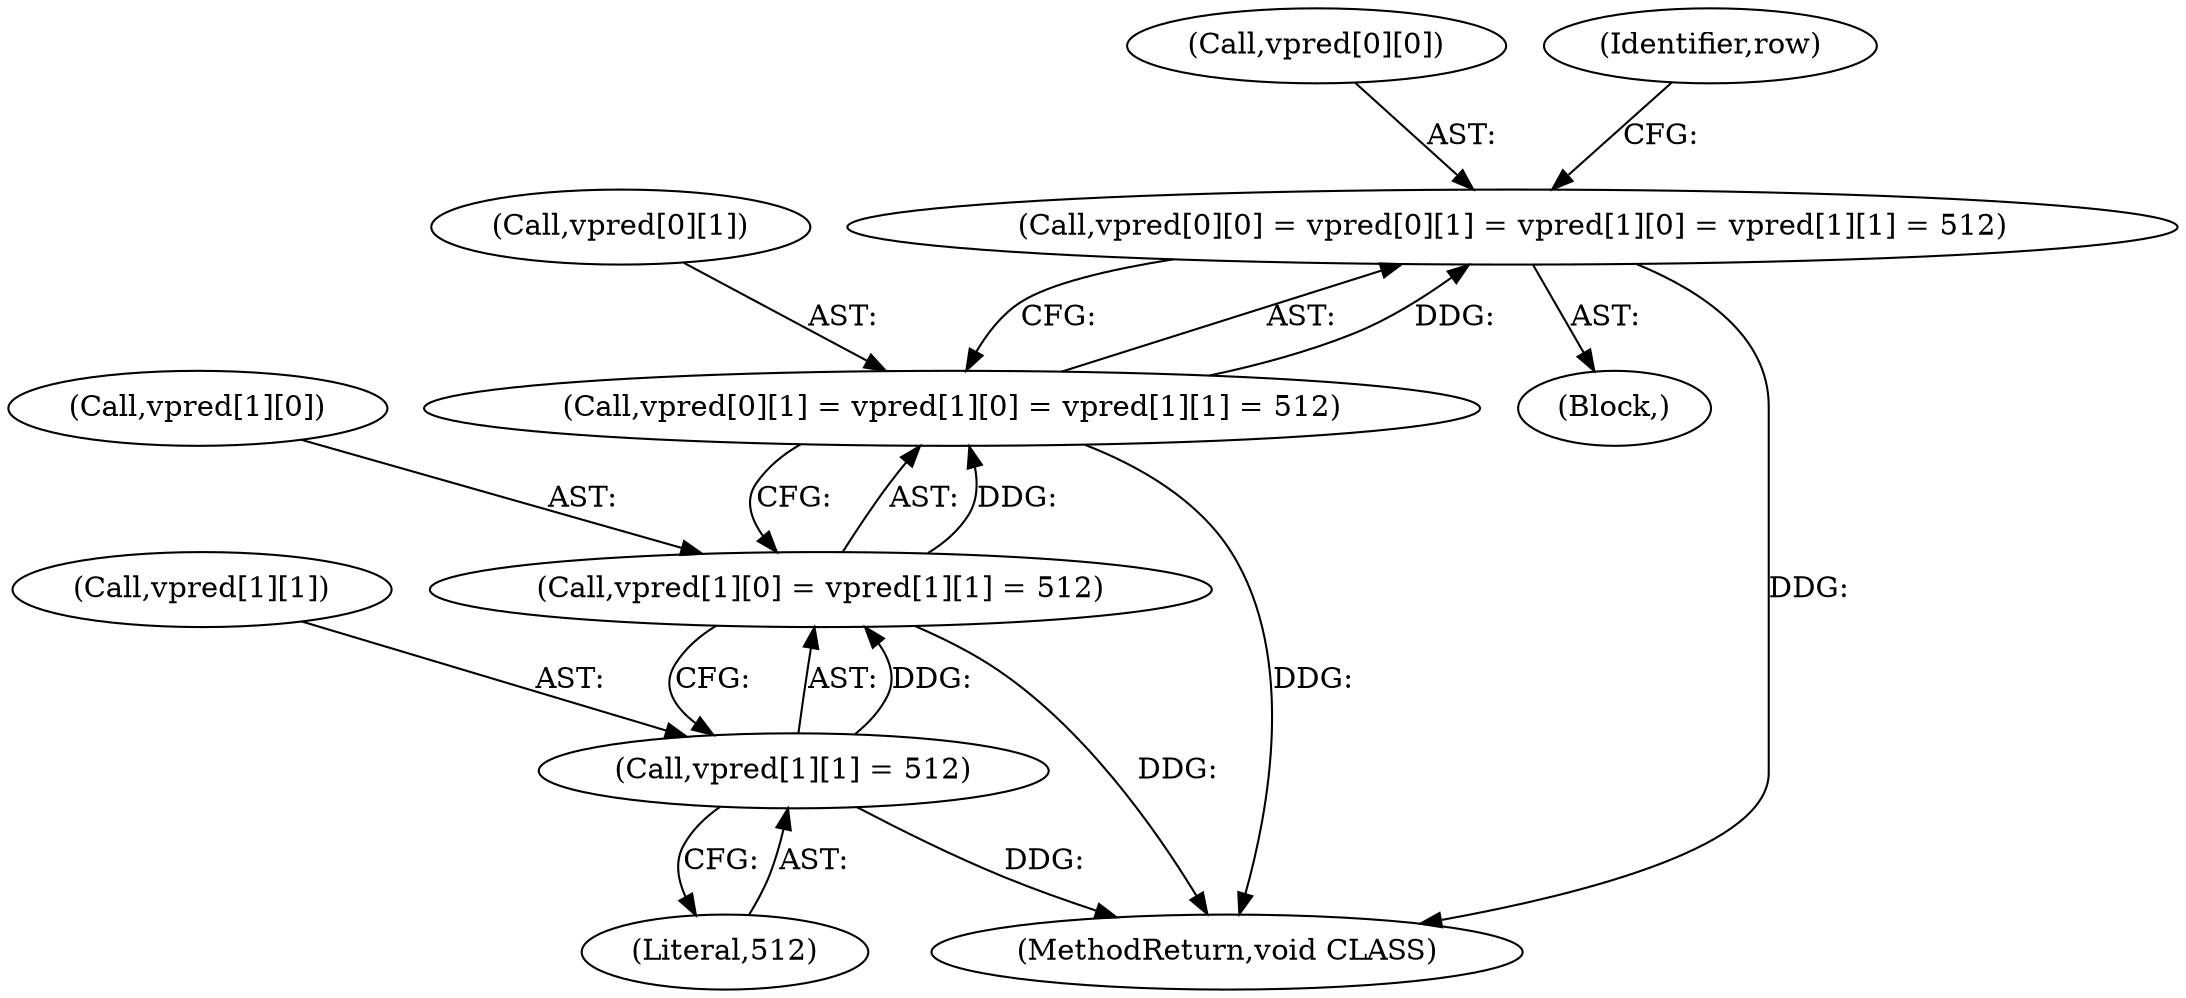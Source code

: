 digraph "0_LibRaw-demosaic-pack-GPL2_194f592e205990ea8fce72b6c571c14350aca716@array" {
"1000156" [label="(Call,vpred[0][0] = vpred[0][1] = vpred[1][0] = vpred[1][1] = 512)"];
"1000162" [label="(Call,vpred[0][1] = vpred[1][0] = vpred[1][1] = 512)"];
"1000168" [label="(Call,vpred[1][0] = vpred[1][1] = 512)"];
"1000174" [label="(Call,vpred[1][1] = 512)"];
"1000144" [label="(Block,)"];
"1000157" [label="(Call,vpred[0][0])"];
"1000156" [label="(Call,vpred[0][0] = vpred[0][1] = vpred[1][0] = vpred[1][1] = 512)"];
"1000183" [label="(Identifier,row)"];
"1000246" [label="(MethodReturn,void CLASS)"];
"1000169" [label="(Call,vpred[1][0])"];
"1000168" [label="(Call,vpred[1][0] = vpred[1][1] = 512)"];
"1000174" [label="(Call,vpred[1][1] = 512)"];
"1000175" [label="(Call,vpred[1][1])"];
"1000162" [label="(Call,vpred[0][1] = vpred[1][0] = vpred[1][1] = 512)"];
"1000180" [label="(Literal,512)"];
"1000163" [label="(Call,vpred[0][1])"];
"1000156" -> "1000144"  [label="AST: "];
"1000156" -> "1000162"  [label="CFG: "];
"1000157" -> "1000156"  [label="AST: "];
"1000162" -> "1000156"  [label="AST: "];
"1000183" -> "1000156"  [label="CFG: "];
"1000156" -> "1000246"  [label="DDG: "];
"1000162" -> "1000156"  [label="DDG: "];
"1000162" -> "1000168"  [label="CFG: "];
"1000163" -> "1000162"  [label="AST: "];
"1000168" -> "1000162"  [label="AST: "];
"1000162" -> "1000246"  [label="DDG: "];
"1000168" -> "1000162"  [label="DDG: "];
"1000168" -> "1000174"  [label="CFG: "];
"1000169" -> "1000168"  [label="AST: "];
"1000174" -> "1000168"  [label="AST: "];
"1000168" -> "1000246"  [label="DDG: "];
"1000174" -> "1000168"  [label="DDG: "];
"1000174" -> "1000180"  [label="CFG: "];
"1000175" -> "1000174"  [label="AST: "];
"1000180" -> "1000174"  [label="AST: "];
"1000174" -> "1000246"  [label="DDG: "];
}
